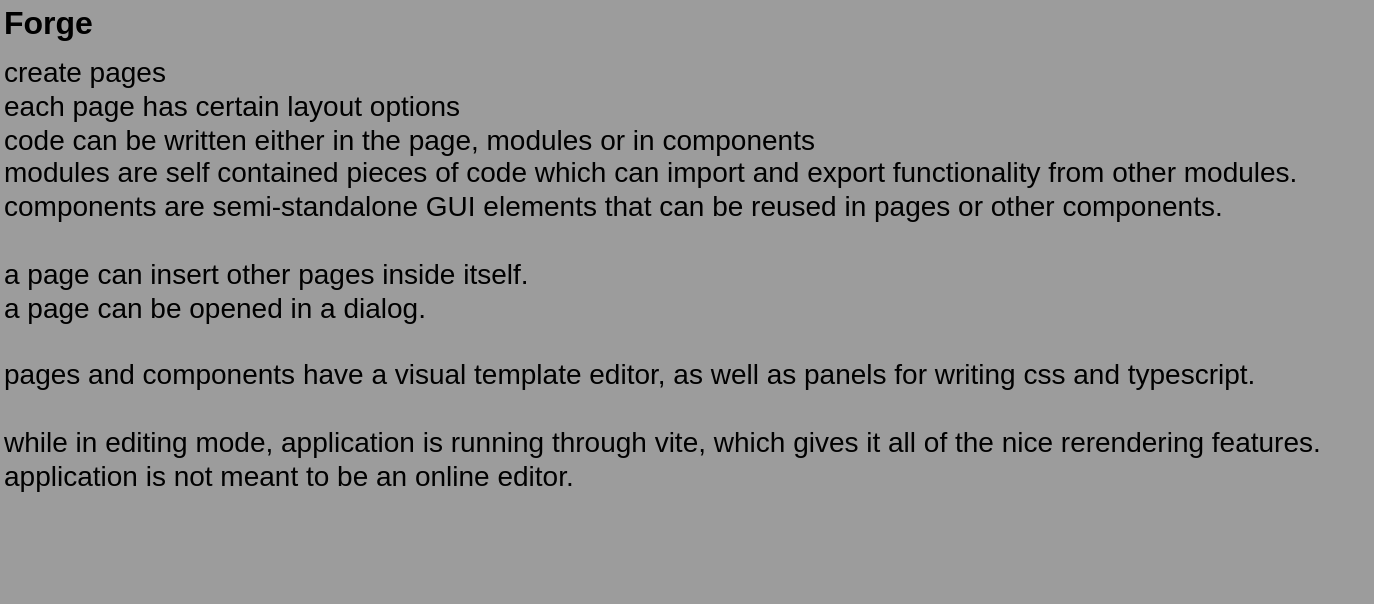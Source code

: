 <mxfile>
    <diagram id="RP7HvWYkb5BIIkOAytqQ" name="Page-1">
        <mxGraphModel dx="766" dy="379" grid="0" gridSize="10" guides="1" tooltips="1" connect="1" arrows="1" fold="1" page="1" pageScale="1" pageWidth="1600" pageHeight="1200" background="#9C9C9C" math="0" shadow="0">
            <root>
                <mxCell id="0"/>
                <mxCell id="1" parent="0"/>
                <mxCell id="2" value="Forge" style="text;html=1;strokeColor=none;fillColor=none;align=left;verticalAlign=middle;whiteSpace=wrap;rounded=0;fontStyle=1;fontSize=16;fontColor=#000000;" vertex="1" parent="1">
                    <mxGeometry x="44" y="40" width="120" height="21" as="geometry"/>
                </mxCell>
                <mxCell id="3" value="create pages&lt;br style=&quot;font-size: 14px;&quot;&gt;each page has certain layout options&lt;br style=&quot;font-size: 14px;&quot;&gt;code can be written either in the page, modules or in components&lt;br style=&quot;font-size: 14px;&quot;&gt;modules are self contained pieces of code which can import and export functionality from other modules.&lt;br style=&quot;font-size: 14px;&quot;&gt;components are semi-standalone GUI elements that can be reused in pages or other components.&lt;br&gt;&lt;br&gt;a page can insert other pages inside itself.&lt;br&gt;a page can be opened in a dialog.&lt;br&gt;&lt;br&gt;pages and components have a visual template editor, as well as panels for writing css and typescript.&lt;br&gt;&lt;br&gt;while in editing mode, application is running through vite, which gives it all of the nice rerendering features.&lt;br&gt;application is not meant to be an online editor.&lt;br&gt;" style="text;html=1;strokeColor=none;fillColor=none;align=left;verticalAlign=top;whiteSpace=wrap;rounded=0;fontSize=14;fontColor=#000000;" vertex="1" parent="1">
                    <mxGeometry x="44" y="61" width="686" height="280" as="geometry"/>
                </mxCell>
            </root>
        </mxGraphModel>
    </diagram>
</mxfile>
